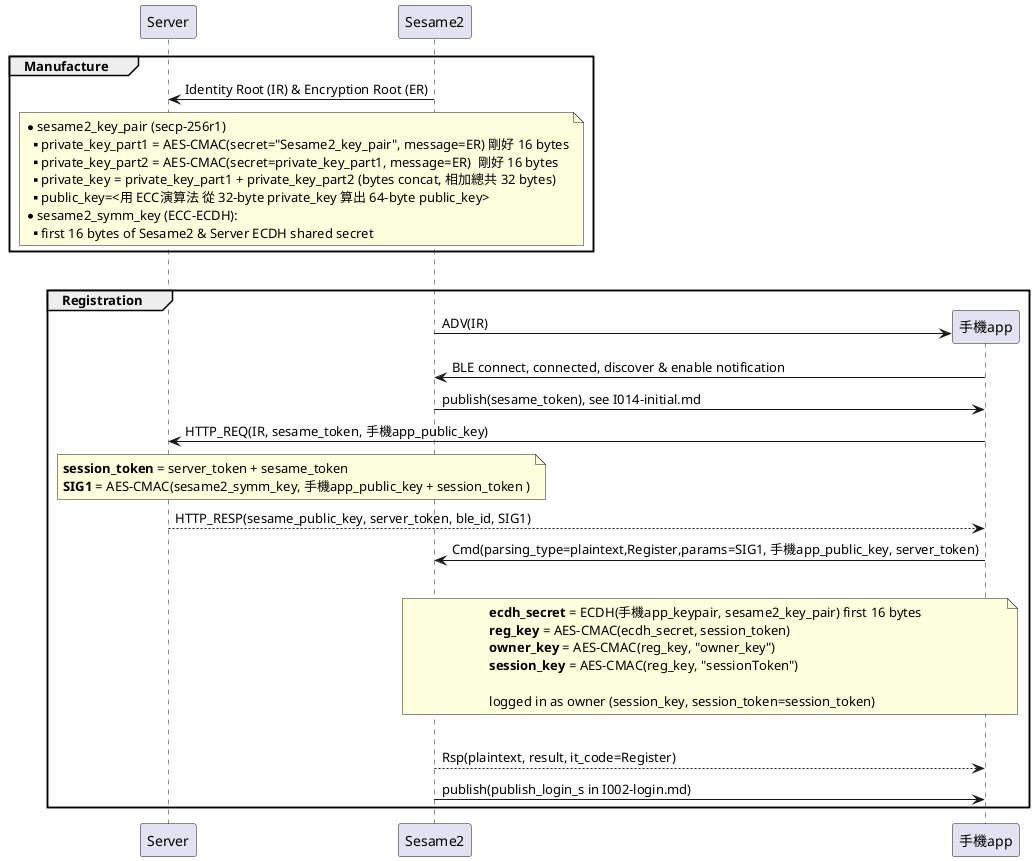 @startuml Register

participant Server
participant Sesame2

group Manufacture
    Sesame2 -> Server: Identity Root (IR) & Encryption Root (ER)
    
    note over Sesame2, Server
        * sesame2_key_pair (secp-256r1)
        ** private_key_part1 = AES-CMAC(secret="Sesame2_key_pair", message=ER) 剛好 16 bytes
        ** private_key_part2 = AES-CMAC(secret=private_key_part1, message=ER)  剛好 16 bytes
        ** private_key = private_key_part1 + private_key_part2 (bytes concat, 相加總共 32 bytes)
        ** public_key=<用 ECC演算法 從 32-byte private_key 算出 64-byte public_key>
        * sesame2_symm_key (ECC-ECDH):
        ** first 16 bytes of Sesame2 & Server ECDH shared secret
    end note
    
end

|||

group Registration
    Sesame2 -> 手機app **: ADV(IR)
    手機app -> Sesame2: BLE connect, connected, discover & enable notification
    Sesame2 -> 手機app: publish(sesame_token), see I014-initial.md
    手機app -> Server:  HTTP_REQ(IR, sesame_token, 手機app_public_key)
    
    note over Server, Sesame2
        **session_token** = server_token + sesame_token
        **SIG1** = AES-CMAC(sesame2_symm_key, 手機app_public_key + session_token )
    end note
    
    Server --> 手機app: HTTP_RESP(sesame_public_key, server_token, ble_id, SIG1)
    手機app -> Sesame2: Cmd(parsing_type=plaintext,Register,params=SIG1, 手機app_public_key, server_token)
    
    |||
    
    note over 手機app, Sesame2
        **ecdh_secret** = ECDH(手機app_keypair, sesame2_key_pair) first 16 bytes
        **reg_key** = AES-CMAC(ecdh_secret, session_token)
        **owner_key** = AES-CMAC(reg_key, "owner_key")
        **session_key** = AES-CMAC(reg_key, "sessionToken")

        logged in as owner (session_key, session_token=session_token)
    end note
    

    
    |||
    
    Sesame2 --> 手機app: Rsp(plaintext, result, it_code=Register)
    Sesame2 -> 手機app: publish(publish_login_s in I002-login.md)



end
@enduml
